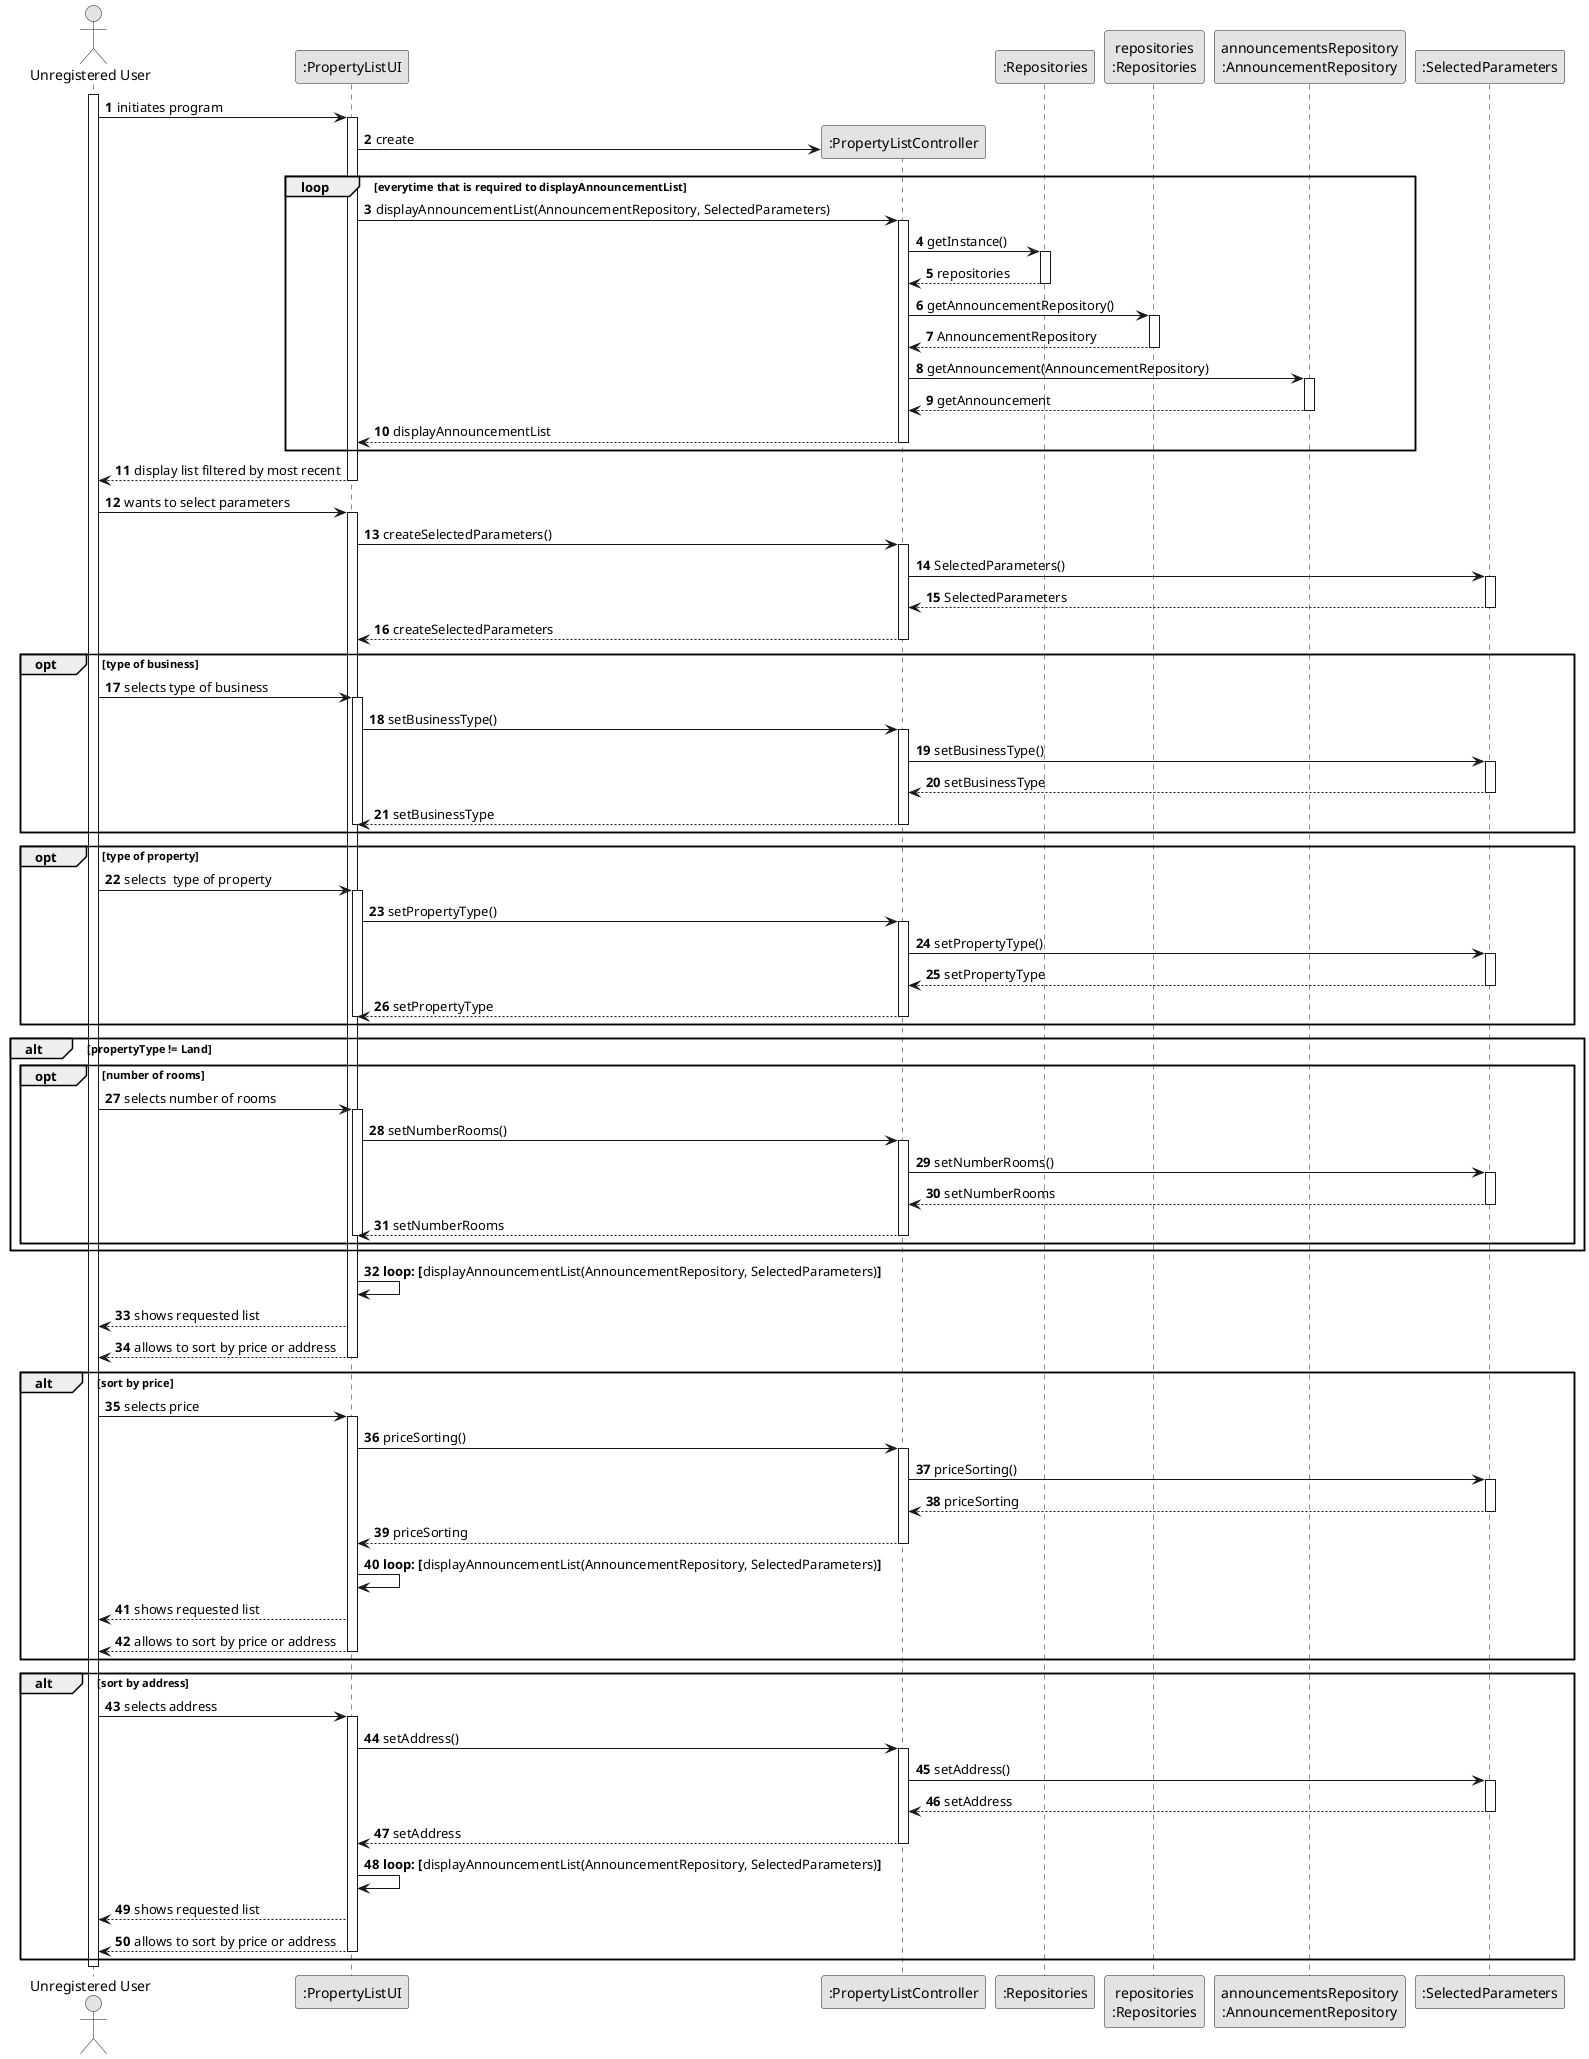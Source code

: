 @startuml
skinparam monochrome true
skinparam packageStyle rectangle
skinparam shadowing false

autonumber

'hide footbox
actor "Unregistered User" as Client
participant ":PropertyListUI" as UI
participant ":PropertyListController" as Controller
participant ":Repositories" as Repositories
participant "repositories\n:Repositories" as Repository
participant "announcementsRepository\n:AnnouncementRepository" as AnnouncementRepository
participant ":SelectedParameters" as SP

activate Client

        Client -> UI : initiates program
        activate UI
            UI -> Controller** : create
            loop everytime that is required to displayAnnouncementList
                UI -> Controller : displayAnnouncementList(AnnouncementRepository, SelectedParameters)
                activate Controller
                    Controller -> Repositories : getInstance()
                    activate Repositories
                                        Repositories --> Controller : repositories
                    deactivate Repositories
                    Controller -> Repository : getAnnouncementRepository()
                    activate Repository
                                        Repository --> Controller : AnnouncementRepository
                    deactivate Repository
                    Controller -> AnnouncementRepository : getAnnouncement(AnnouncementRepository)
                    activate AnnouncementRepository
                                        AnnouncementRepository --> Controller : getAnnouncement
                    deactivate AnnouncementRepository
                    Controller --> UI : displayAnnouncementList
                deactivate Controller
            end loop
            UI --> Client : display list filtered by most recent
        deactivate UI

        Client -> UI : wants to select parameters
        activate UI
            UI -> Controller : createSelectedParameters()
            activate Controller
                Controller -> SP : SelectedParameters()
                activate SP
                    SP --> Controller : SelectedParameters
                deactivate SP
                Controller --> UI : createSelectedParameters
            deactivate Controller



            opt type of business
                Client -> UI : selects type of business
                activate UI
                    UI -> Controller : setBusinessType()
                    activate Controller
                        Controller -> SP : setBusinessType()
                        activate SP
                            SP --> Controller : setBusinessType
                        deactivate SP
                        Controller --> UI : setBusinessType
                    deactivate Controller
                deactivate UI
            end opt

            opt type of property
                Client -> UI : selects  type of property
                activate UI
                    UI -> Controller : setPropertyType()
                    activate Controller
                        Controller -> SP : setPropertyType()
                        activate SP
                            SP --> Controller : setPropertyType
                        deactivate SP
                        Controller --> UI : setPropertyType
                    deactivate Controller
                deactivate UI
            end opt

            alt propertyType != Land
                opt number of rooms
                    Client -> UI : selects number of rooms
                    activate UI
                        UI -> Controller : setNumberRooms()
                        activate Controller
                            Controller -> SP : setNumberRooms()
                            activate SP
                                SP --> Controller : setNumberRooms
                            deactivate SP
                            Controller --> UI : setNumberRooms
                        deactivate Controller
                    deactivate UI
                end opt
            end alt

            UI -> UI : **loop: [**displayAnnouncementList(AnnouncementRepository, SelectedParameters)**]**

            UI --> Client : shows requested list

            UI --> Client : allows to sort by price or address
        deactivate UI

        alt sort by price
            Client -> UI : selects price

            activate UI
                UI -> Controller : priceSorting()
                activate Controller
                    Controller -> SP : priceSorting()
                    activate SP
                        SP --> Controller : priceSorting
                    deactivate SP
                    Controller --> UI : priceSorting
                deactivate Controller
                UI -> UI : **loop: [**displayAnnouncementList(AnnouncementRepository, SelectedParameters)**]**

                UI --> Client : shows requested list

                UI --> Client : allows to sort by price or address
            deactivate UI
        end alt

        alt sort by address
            Client -> UI : selects address
            activate UI
                UI -> Controller : setAddress()
                activate Controller
                    Controller -> SP : setAddress()
                    activate SP
                        SP --> Controller : setAddress
                    deactivate SP
                    Controller --> UI : setAddress
                deactivate Controller
            UI -> UI : **loop: [**displayAnnouncementList(AnnouncementRepository, SelectedParameters)**]**

            UI --> Client : shows requested list

            UI --> Client : allows to sort by price or address
            deactivate UI
        end alt






deactivate Client

@enduml